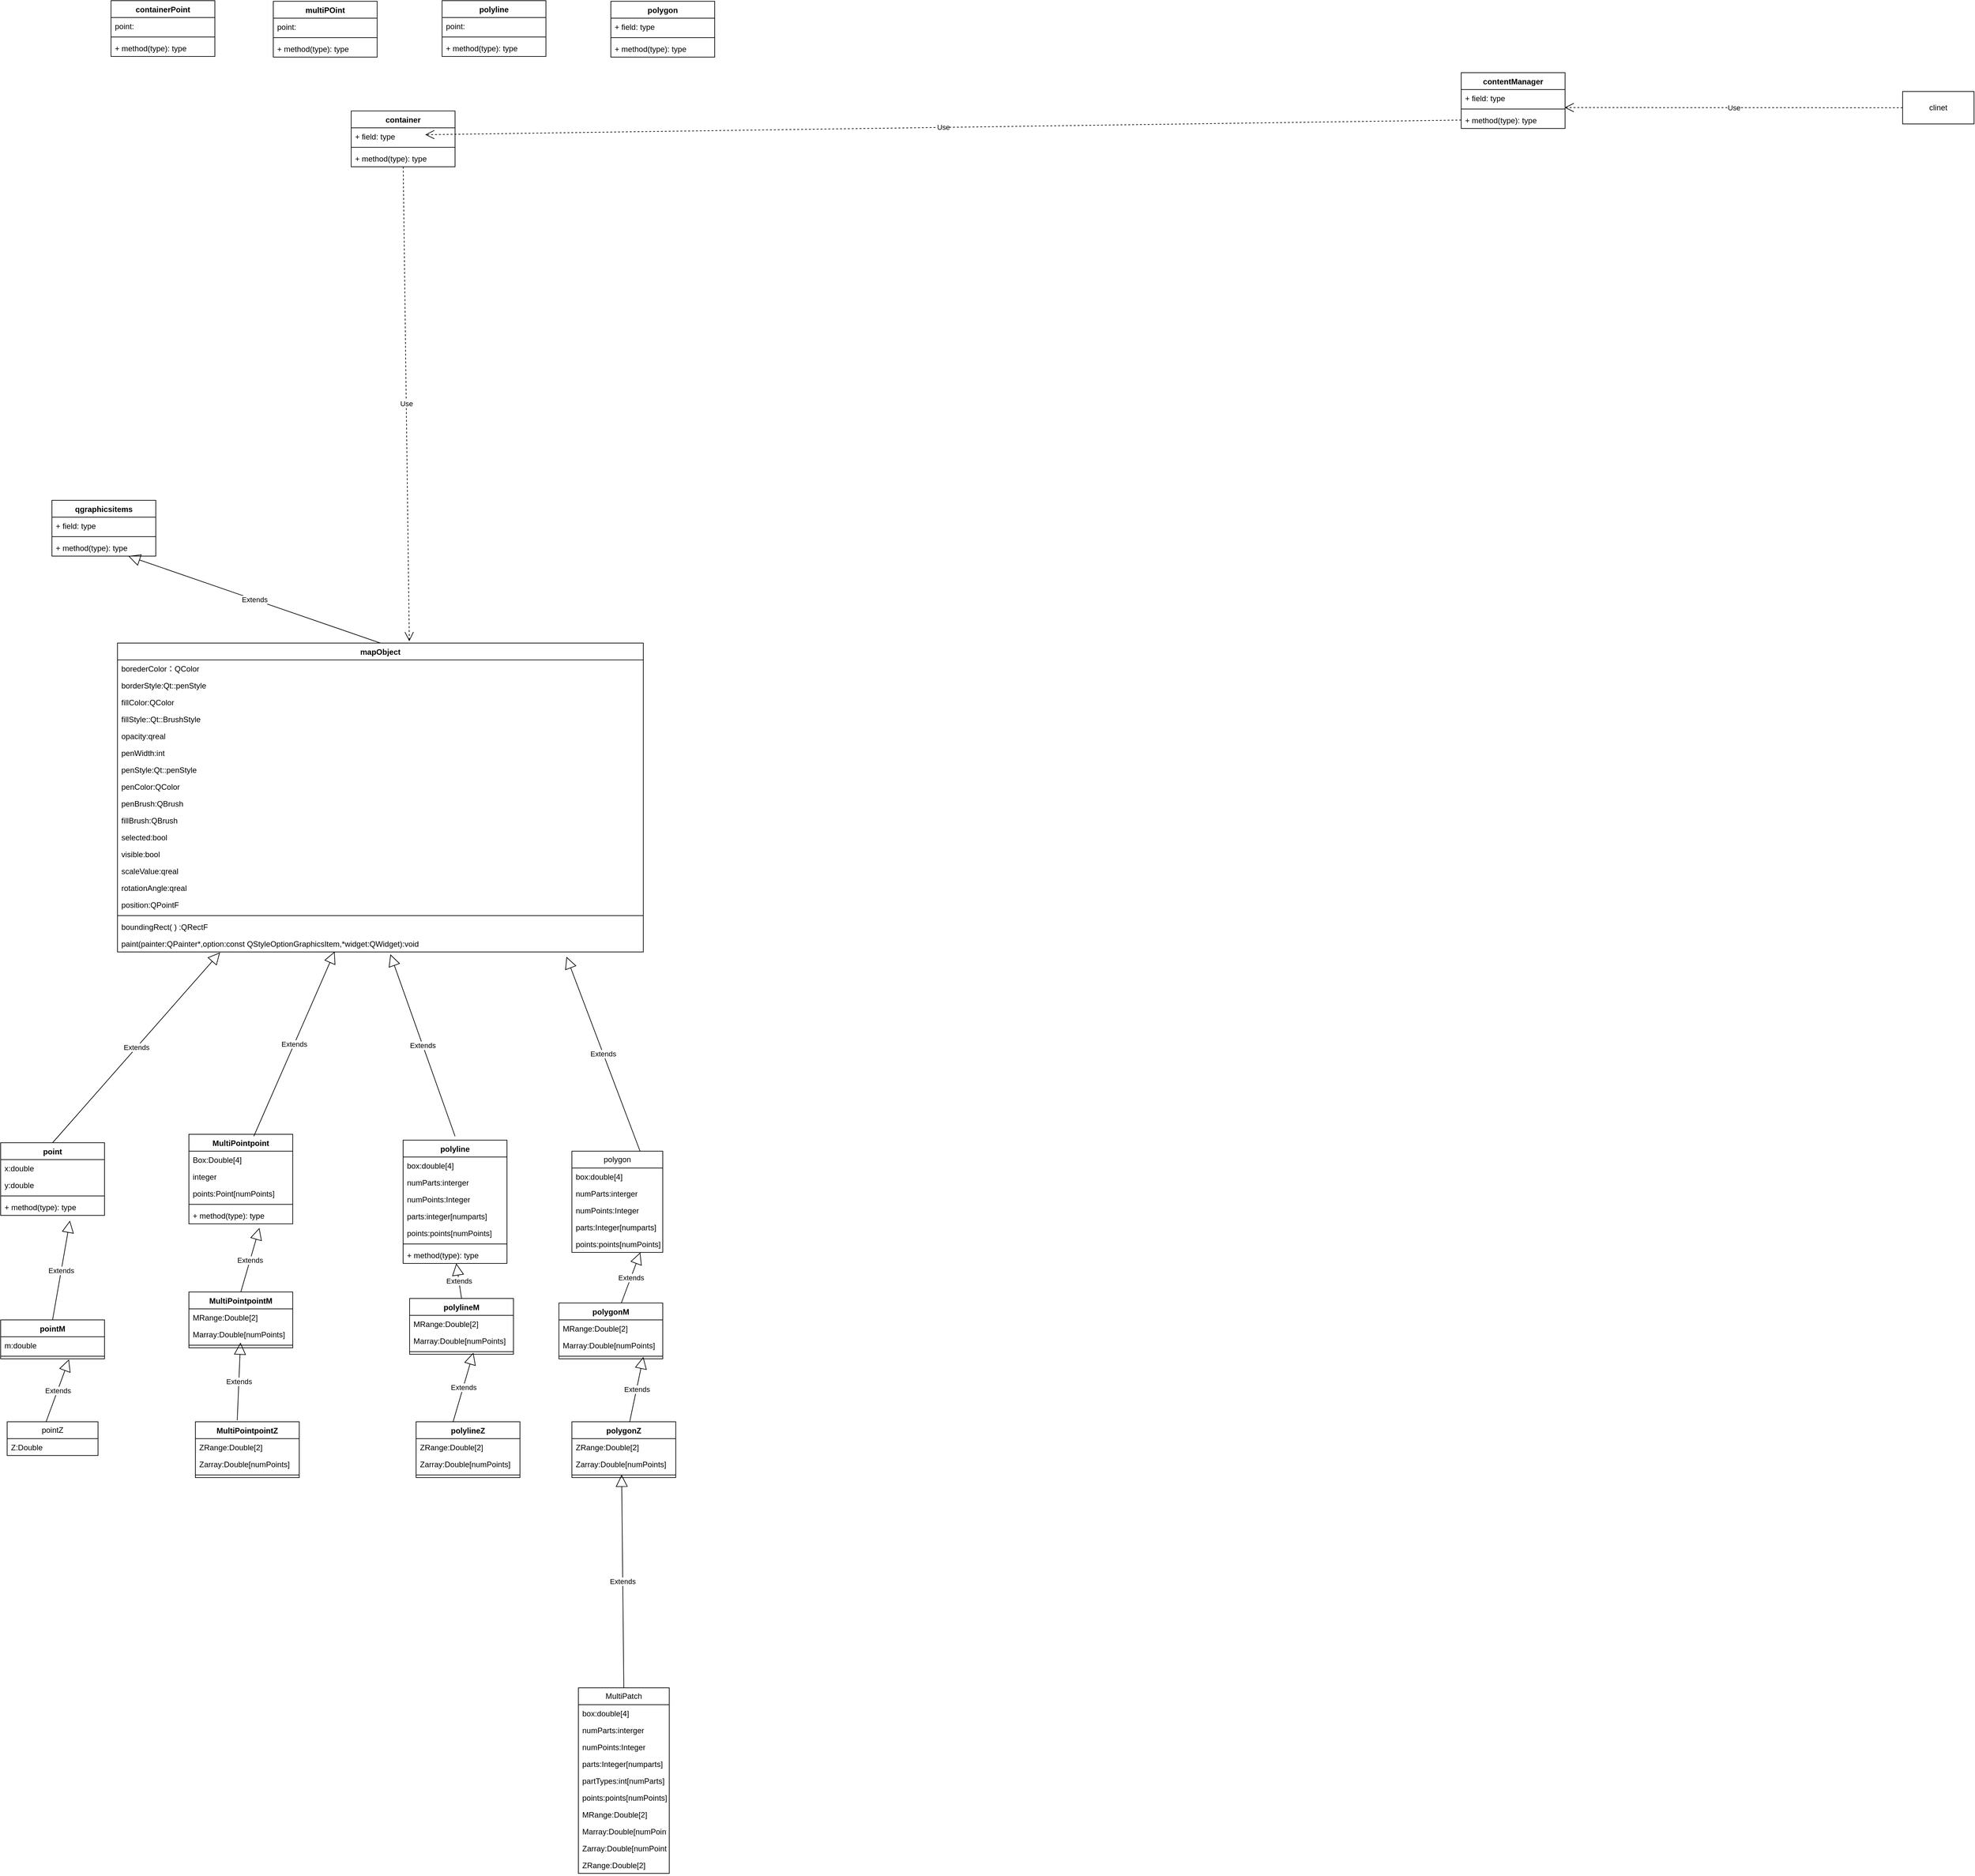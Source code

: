<mxfile version="21.3.5" type="device">
  <diagram id="Hxt_u1zZqAeK8iyTA4vx" name="第 1 页">
    <mxGraphModel dx="8708" dy="2960" grid="1" gridSize="10" guides="1" tooltips="1" connect="1" arrows="1" fold="1" page="1" pageScale="1" pageWidth="827" pageHeight="1169" math="0" shadow="0">
      <root>
        <mxCell id="0" />
        <mxCell id="1" parent="0" />
        <mxCell id="j0WsJom413XjwwCN1oAq-1" value="mapObject" style="swimlane;fontStyle=1;align=center;verticalAlign=top;childLayout=stackLayout;horizontal=1;startSize=26;horizontalStack=0;resizeParent=1;resizeParentMax=0;resizeLast=0;collapsible=1;marginBottom=0;whiteSpace=wrap;html=1;" parent="1" vertex="1">
          <mxGeometry x="-2380" y="1440" width="810" height="476" as="geometry" />
        </mxCell>
        <mxCell id="j0WsJom413XjwwCN1oAq-2" value="borederColor：QColor" style="text;strokeColor=none;fillColor=none;align=left;verticalAlign=top;spacingLeft=4;spacingRight=4;overflow=hidden;rotatable=0;points=[[0,0.5],[1,0.5]];portConstraint=eastwest;whiteSpace=wrap;html=1;" parent="j0WsJom413XjwwCN1oAq-1" vertex="1">
          <mxGeometry y="26" width="810" height="26" as="geometry" />
        </mxCell>
        <mxCell id="j0WsJom413XjwwCN1oAq-19" value="borderStyle:Qt::penStyle" style="text;strokeColor=none;fillColor=none;align=left;verticalAlign=top;spacingLeft=4;spacingRight=4;overflow=hidden;rotatable=0;points=[[0,0.5],[1,0.5]];portConstraint=eastwest;whiteSpace=wrap;html=1;" parent="j0WsJom413XjwwCN1oAq-1" vertex="1">
          <mxGeometry y="52" width="810" height="26" as="geometry" />
        </mxCell>
        <mxCell id="j0WsJom413XjwwCN1oAq-18" value="fillColor:QColor" style="text;strokeColor=none;fillColor=none;align=left;verticalAlign=top;spacingLeft=4;spacingRight=4;overflow=hidden;rotatable=0;points=[[0,0.5],[1,0.5]];portConstraint=eastwest;whiteSpace=wrap;html=1;" parent="j0WsJom413XjwwCN1oAq-1" vertex="1">
          <mxGeometry y="78" width="810" height="26" as="geometry" />
        </mxCell>
        <mxCell id="j0WsJom413XjwwCN1oAq-9" value="fillStyle::Qt::BrushStyle" style="text;strokeColor=none;fillColor=none;align=left;verticalAlign=top;spacingLeft=4;spacingRight=4;overflow=hidden;rotatable=0;points=[[0,0.5],[1,0.5]];portConstraint=eastwest;whiteSpace=wrap;html=1;" parent="j0WsJom413XjwwCN1oAq-1" vertex="1">
          <mxGeometry y="104" width="810" height="26" as="geometry" />
        </mxCell>
        <mxCell id="j0WsJom413XjwwCN1oAq-10" value="opacity:qreal" style="text;strokeColor=none;fillColor=none;align=left;verticalAlign=top;spacingLeft=4;spacingRight=4;overflow=hidden;rotatable=0;points=[[0,0.5],[1,0.5]];portConstraint=eastwest;whiteSpace=wrap;html=1;" parent="j0WsJom413XjwwCN1oAq-1" vertex="1">
          <mxGeometry y="130" width="810" height="26" as="geometry" />
        </mxCell>
        <mxCell id="j0WsJom413XjwwCN1oAq-11" value="penWidth:int" style="text;strokeColor=none;fillColor=none;align=left;verticalAlign=top;spacingLeft=4;spacingRight=4;overflow=hidden;rotatable=0;points=[[0,0.5],[1,0.5]];portConstraint=eastwest;whiteSpace=wrap;html=1;" parent="j0WsJom413XjwwCN1oAq-1" vertex="1">
          <mxGeometry y="156" width="810" height="26" as="geometry" />
        </mxCell>
        <mxCell id="j0WsJom413XjwwCN1oAq-20" value="penStyle:Qt::penStyle" style="text;strokeColor=none;fillColor=none;align=left;verticalAlign=top;spacingLeft=4;spacingRight=4;overflow=hidden;rotatable=0;points=[[0,0.5],[1,0.5]];portConstraint=eastwest;whiteSpace=wrap;html=1;" parent="j0WsJom413XjwwCN1oAq-1" vertex="1">
          <mxGeometry y="182" width="810" height="26" as="geometry" />
        </mxCell>
        <mxCell id="j0WsJom413XjwwCN1oAq-12" value="penColor:QColor" style="text;strokeColor=none;fillColor=none;align=left;verticalAlign=top;spacingLeft=4;spacingRight=4;overflow=hidden;rotatable=0;points=[[0,0.5],[1,0.5]];portConstraint=eastwest;whiteSpace=wrap;html=1;" parent="j0WsJom413XjwwCN1oAq-1" vertex="1">
          <mxGeometry y="208" width="810" height="26" as="geometry" />
        </mxCell>
        <mxCell id="j0WsJom413XjwwCN1oAq-17" value="penBrush:QBrush" style="text;strokeColor=none;fillColor=none;align=left;verticalAlign=top;spacingLeft=4;spacingRight=4;overflow=hidden;rotatable=0;points=[[0,0.5],[1,0.5]];portConstraint=eastwest;whiteSpace=wrap;html=1;" parent="j0WsJom413XjwwCN1oAq-1" vertex="1">
          <mxGeometry y="234" width="810" height="26" as="geometry" />
        </mxCell>
        <mxCell id="j0WsJom413XjwwCN1oAq-13" value="fillBrush:QBrush" style="text;strokeColor=none;fillColor=none;align=left;verticalAlign=top;spacingLeft=4;spacingRight=4;overflow=hidden;rotatable=0;points=[[0,0.5],[1,0.5]];portConstraint=eastwest;whiteSpace=wrap;html=1;" parent="j0WsJom413XjwwCN1oAq-1" vertex="1">
          <mxGeometry y="260" width="810" height="26" as="geometry" />
        </mxCell>
        <mxCell id="j0WsJom413XjwwCN1oAq-14" value="selected:bool" style="text;strokeColor=none;fillColor=none;align=left;verticalAlign=top;spacingLeft=4;spacingRight=4;overflow=hidden;rotatable=0;points=[[0,0.5],[1,0.5]];portConstraint=eastwest;whiteSpace=wrap;html=1;" parent="j0WsJom413XjwwCN1oAq-1" vertex="1">
          <mxGeometry y="286" width="810" height="26" as="geometry" />
        </mxCell>
        <mxCell id="j0WsJom413XjwwCN1oAq-15" value="visible:bool" style="text;strokeColor=none;fillColor=none;align=left;verticalAlign=top;spacingLeft=4;spacingRight=4;overflow=hidden;rotatable=0;points=[[0,0.5],[1,0.5]];portConstraint=eastwest;whiteSpace=wrap;html=1;" parent="j0WsJom413XjwwCN1oAq-1" vertex="1">
          <mxGeometry y="312" width="810" height="26" as="geometry" />
        </mxCell>
        <mxCell id="j0WsJom413XjwwCN1oAq-16" value="scaleValue:qreal" style="text;strokeColor=none;fillColor=none;align=left;verticalAlign=top;spacingLeft=4;spacingRight=4;overflow=hidden;rotatable=0;points=[[0,0.5],[1,0.5]];portConstraint=eastwest;whiteSpace=wrap;html=1;" parent="j0WsJom413XjwwCN1oAq-1" vertex="1">
          <mxGeometry y="338" width="810" height="26" as="geometry" />
        </mxCell>
        <mxCell id="j0WsJom413XjwwCN1oAq-21" value="rotationAngle:qreal" style="text;strokeColor=none;fillColor=none;align=left;verticalAlign=top;spacingLeft=4;spacingRight=4;overflow=hidden;rotatable=0;points=[[0,0.5],[1,0.5]];portConstraint=eastwest;whiteSpace=wrap;html=1;" parent="j0WsJom413XjwwCN1oAq-1" vertex="1">
          <mxGeometry y="364" width="810" height="26" as="geometry" />
        </mxCell>
        <mxCell id="j0WsJom413XjwwCN1oAq-5" value="position:QPointF" style="text;strokeColor=none;fillColor=none;align=left;verticalAlign=top;spacingLeft=4;spacingRight=4;overflow=hidden;rotatable=0;points=[[0,0.5],[1,0.5]];portConstraint=eastwest;whiteSpace=wrap;html=1;" parent="j0WsJom413XjwwCN1oAq-1" vertex="1">
          <mxGeometry y="390" width="810" height="26" as="geometry" />
        </mxCell>
        <mxCell id="j0WsJom413XjwwCN1oAq-3" value="" style="line;strokeWidth=1;fillColor=none;align=left;verticalAlign=middle;spacingTop=-1;spacingLeft=3;spacingRight=3;rotatable=0;labelPosition=right;points=[];portConstraint=eastwest;strokeColor=inherit;" parent="j0WsJom413XjwwCN1oAq-1" vertex="1">
          <mxGeometry y="416" width="810" height="8" as="geometry" />
        </mxCell>
        <mxCell id="t4lOq8rJx1jN4kYL4Z5w-2" value="boundingRect( ) :QRectF" style="text;strokeColor=none;fillColor=none;align=left;verticalAlign=top;spacingLeft=4;spacingRight=4;overflow=hidden;rotatable=0;points=[[0,0.5],[1,0.5]];portConstraint=eastwest;whiteSpace=wrap;html=1;" vertex="1" parent="j0WsJom413XjwwCN1oAq-1">
          <mxGeometry y="424" width="810" height="26" as="geometry" />
        </mxCell>
        <mxCell id="j0WsJom413XjwwCN1oAq-4" value="paint(painter:QPainter*,option:const QStyleOptionGraphicsItem,*widget:QWidget):void" style="text;strokeColor=none;fillColor=none;align=left;verticalAlign=top;spacingLeft=4;spacingRight=4;overflow=hidden;rotatable=0;points=[[0,0.5],[1,0.5]];portConstraint=eastwest;whiteSpace=wrap;html=1;" parent="j0WsJom413XjwwCN1oAq-1" vertex="1">
          <mxGeometry y="450" width="810" height="26" as="geometry" />
        </mxCell>
        <mxCell id="j0WsJom413XjwwCN1oAq-26" value="point" style="swimlane;fontStyle=1;align=center;verticalAlign=top;childLayout=stackLayout;horizontal=1;startSize=26;horizontalStack=0;resizeParent=1;resizeParentMax=0;resizeLast=0;collapsible=1;marginBottom=0;whiteSpace=wrap;html=1;" parent="1" vertex="1">
          <mxGeometry x="-2560" y="2210" width="160" height="112" as="geometry" />
        </mxCell>
        <mxCell id="j0WsJom413XjwwCN1oAq-27" value="x:double" style="text;strokeColor=none;fillColor=none;align=left;verticalAlign=top;spacingLeft=4;spacingRight=4;overflow=hidden;rotatable=0;points=[[0,0.5],[1,0.5]];portConstraint=eastwest;whiteSpace=wrap;html=1;" parent="j0WsJom413XjwwCN1oAq-26" vertex="1">
          <mxGeometry y="26" width="160" height="26" as="geometry" />
        </mxCell>
        <mxCell id="t4lOq8rJx1jN4kYL4Z5w-5" value="y:double" style="text;strokeColor=none;fillColor=none;align=left;verticalAlign=top;spacingLeft=4;spacingRight=4;overflow=hidden;rotatable=0;points=[[0,0.5],[1,0.5]];portConstraint=eastwest;whiteSpace=wrap;html=1;" vertex="1" parent="j0WsJom413XjwwCN1oAq-26">
          <mxGeometry y="52" width="160" height="26" as="geometry" />
        </mxCell>
        <mxCell id="j0WsJom413XjwwCN1oAq-28" value="" style="line;strokeWidth=1;fillColor=none;align=left;verticalAlign=middle;spacingTop=-1;spacingLeft=3;spacingRight=3;rotatable=0;labelPosition=right;points=[];portConstraint=eastwest;strokeColor=inherit;" parent="j0WsJom413XjwwCN1oAq-26" vertex="1">
          <mxGeometry y="78" width="160" height="8" as="geometry" />
        </mxCell>
        <mxCell id="j0WsJom413XjwwCN1oAq-29" value="+ method(type): type" style="text;strokeColor=none;fillColor=none;align=left;verticalAlign=top;spacingLeft=4;spacingRight=4;overflow=hidden;rotatable=0;points=[[0,0.5],[1,0.5]];portConstraint=eastwest;whiteSpace=wrap;html=1;" parent="j0WsJom413XjwwCN1oAq-26" vertex="1">
          <mxGeometry y="86" width="160" height="26" as="geometry" />
        </mxCell>
        <mxCell id="t4lOq8rJx1jN4kYL4Z5w-4" value="Extends" style="endArrow=block;endSize=16;endFill=0;html=1;rounded=0;exitX=0.5;exitY=0;exitDx=0;exitDy=0;entryX=0.195;entryY=1.031;entryDx=0;entryDy=0;entryPerimeter=0;" edge="1" parent="1" source="j0WsJom413XjwwCN1oAq-26" target="j0WsJom413XjwwCN1oAq-4">
          <mxGeometry width="160" relative="1" as="geometry">
            <mxPoint x="-2360" y="2180" as="sourcePoint" />
            <mxPoint x="-2200" y="2180" as="targetPoint" />
          </mxGeometry>
        </mxCell>
        <mxCell id="t4lOq8rJx1jN4kYL4Z5w-6" value="MultiPointpoint" style="swimlane;fontStyle=1;align=center;verticalAlign=top;childLayout=stackLayout;horizontal=1;startSize=26;horizontalStack=0;resizeParent=1;resizeParentMax=0;resizeLast=0;collapsible=1;marginBottom=0;whiteSpace=wrap;html=1;" vertex="1" parent="1">
          <mxGeometry x="-2270" y="2197" width="160" height="138" as="geometry" />
        </mxCell>
        <mxCell id="t4lOq8rJx1jN4kYL4Z5w-110" value="Extends" style="endArrow=block;endSize=16;endFill=0;html=1;rounded=0;entryX=0.413;entryY=0.98;entryDx=0;entryDy=0;entryPerimeter=0;" edge="1" parent="t4lOq8rJx1jN4kYL4Z5w-6" target="j0WsJom413XjwwCN1oAq-4">
          <mxGeometry width="160" relative="1" as="geometry">
            <mxPoint x="100" y="3" as="sourcePoint" />
            <mxPoint x="260" y="3" as="targetPoint" />
          </mxGeometry>
        </mxCell>
        <mxCell id="t4lOq8rJx1jN4kYL4Z5w-7" value="Box:Double[4]" style="text;strokeColor=none;fillColor=none;align=left;verticalAlign=top;spacingLeft=4;spacingRight=4;overflow=hidden;rotatable=0;points=[[0,0.5],[1,0.5]];portConstraint=eastwest;whiteSpace=wrap;html=1;" vertex="1" parent="t4lOq8rJx1jN4kYL4Z5w-6">
          <mxGeometry y="26" width="160" height="26" as="geometry" />
        </mxCell>
        <mxCell id="t4lOq8rJx1jN4kYL4Z5w-16" value="integer" style="text;strokeColor=none;fillColor=none;align=left;verticalAlign=top;spacingLeft=4;spacingRight=4;overflow=hidden;rotatable=0;points=[[0,0.5],[1,0.5]];portConstraint=eastwest;whiteSpace=wrap;html=1;" vertex="1" parent="t4lOq8rJx1jN4kYL4Z5w-6">
          <mxGeometry y="52" width="160" height="26" as="geometry" />
        </mxCell>
        <mxCell id="t4lOq8rJx1jN4kYL4Z5w-8" value="points:Point[numPoints]" style="text;strokeColor=none;fillColor=none;align=left;verticalAlign=top;spacingLeft=4;spacingRight=4;overflow=hidden;rotatable=0;points=[[0,0.5],[1,0.5]];portConstraint=eastwest;whiteSpace=wrap;html=1;" vertex="1" parent="t4lOq8rJx1jN4kYL4Z5w-6">
          <mxGeometry y="78" width="160" height="26" as="geometry" />
        </mxCell>
        <mxCell id="t4lOq8rJx1jN4kYL4Z5w-9" value="" style="line;strokeWidth=1;fillColor=none;align=left;verticalAlign=middle;spacingTop=-1;spacingLeft=3;spacingRight=3;rotatable=0;labelPosition=right;points=[];portConstraint=eastwest;strokeColor=inherit;" vertex="1" parent="t4lOq8rJx1jN4kYL4Z5w-6">
          <mxGeometry y="104" width="160" height="8" as="geometry" />
        </mxCell>
        <mxCell id="t4lOq8rJx1jN4kYL4Z5w-10" value="+ method(type): type" style="text;strokeColor=none;fillColor=none;align=left;verticalAlign=top;spacingLeft=4;spacingRight=4;overflow=hidden;rotatable=0;points=[[0,0.5],[1,0.5]];portConstraint=eastwest;whiteSpace=wrap;html=1;" vertex="1" parent="t4lOq8rJx1jN4kYL4Z5w-6">
          <mxGeometry y="112" width="160" height="26" as="geometry" />
        </mxCell>
        <mxCell id="t4lOq8rJx1jN4kYL4Z5w-17" value="polyline" style="swimlane;fontStyle=1;align=center;verticalAlign=top;childLayout=stackLayout;horizontal=1;startSize=26;horizontalStack=0;resizeParent=1;resizeParentMax=0;resizeLast=0;collapsible=1;marginBottom=0;whiteSpace=wrap;html=1;" vertex="1" parent="1">
          <mxGeometry x="-1940" y="2206" width="160" height="190" as="geometry" />
        </mxCell>
        <mxCell id="t4lOq8rJx1jN4kYL4Z5w-18" value="box:double[4]" style="text;strokeColor=none;fillColor=none;align=left;verticalAlign=top;spacingLeft=4;spacingRight=4;overflow=hidden;rotatable=0;points=[[0,0.5],[1,0.5]];portConstraint=eastwest;whiteSpace=wrap;html=1;" vertex="1" parent="t4lOq8rJx1jN4kYL4Z5w-17">
          <mxGeometry y="26" width="160" height="26" as="geometry" />
        </mxCell>
        <mxCell id="t4lOq8rJx1jN4kYL4Z5w-23" value="numParts:interger" style="text;strokeColor=none;fillColor=none;align=left;verticalAlign=top;spacingLeft=4;spacingRight=4;overflow=hidden;rotatable=0;points=[[0,0.5],[1,0.5]];portConstraint=eastwest;whiteSpace=wrap;html=1;" vertex="1" parent="t4lOq8rJx1jN4kYL4Z5w-17">
          <mxGeometry y="52" width="160" height="26" as="geometry" />
        </mxCell>
        <mxCell id="t4lOq8rJx1jN4kYL4Z5w-24" value="numPoints:Integer" style="text;strokeColor=none;fillColor=none;align=left;verticalAlign=top;spacingLeft=4;spacingRight=4;overflow=hidden;rotatable=0;points=[[0,0.5],[1,0.5]];portConstraint=eastwest;whiteSpace=wrap;html=1;" vertex="1" parent="t4lOq8rJx1jN4kYL4Z5w-17">
          <mxGeometry y="78" width="160" height="26" as="geometry" />
        </mxCell>
        <mxCell id="t4lOq8rJx1jN4kYL4Z5w-25" value="parts:integer[numparts]" style="text;strokeColor=none;fillColor=none;align=left;verticalAlign=top;spacingLeft=4;spacingRight=4;overflow=hidden;rotatable=0;points=[[0,0.5],[1,0.5]];portConstraint=eastwest;whiteSpace=wrap;html=1;" vertex="1" parent="t4lOq8rJx1jN4kYL4Z5w-17">
          <mxGeometry y="104" width="160" height="26" as="geometry" />
        </mxCell>
        <mxCell id="t4lOq8rJx1jN4kYL4Z5w-21" value="points:points[numPoints]" style="text;strokeColor=none;fillColor=none;align=left;verticalAlign=top;spacingLeft=4;spacingRight=4;overflow=hidden;rotatable=0;points=[[0,0.5],[1,0.5]];portConstraint=eastwest;whiteSpace=wrap;html=1;" vertex="1" parent="t4lOq8rJx1jN4kYL4Z5w-17">
          <mxGeometry y="130" width="160" height="26" as="geometry" />
        </mxCell>
        <mxCell id="t4lOq8rJx1jN4kYL4Z5w-19" value="" style="line;strokeWidth=1;fillColor=none;align=left;verticalAlign=middle;spacingTop=-1;spacingLeft=3;spacingRight=3;rotatable=0;labelPosition=right;points=[];portConstraint=eastwest;strokeColor=inherit;" vertex="1" parent="t4lOq8rJx1jN4kYL4Z5w-17">
          <mxGeometry y="156" width="160" height="8" as="geometry" />
        </mxCell>
        <mxCell id="t4lOq8rJx1jN4kYL4Z5w-20" value="+ method(type): type" style="text;strokeColor=none;fillColor=none;align=left;verticalAlign=top;spacingLeft=4;spacingRight=4;overflow=hidden;rotatable=0;points=[[0,0.5],[1,0.5]];portConstraint=eastwest;whiteSpace=wrap;html=1;" vertex="1" parent="t4lOq8rJx1jN4kYL4Z5w-17">
          <mxGeometry y="164" width="160" height="26" as="geometry" />
        </mxCell>
        <mxCell id="t4lOq8rJx1jN4kYL4Z5w-26" value="polygon" style="swimlane;fontStyle=0;childLayout=stackLayout;horizontal=1;startSize=26;fillColor=none;horizontalStack=0;resizeParent=1;resizeParentMax=0;resizeLast=0;collapsible=1;marginBottom=0;whiteSpace=wrap;html=1;" vertex="1" parent="1">
          <mxGeometry x="-1680" y="2223" width="140" height="156" as="geometry" />
        </mxCell>
        <mxCell id="t4lOq8rJx1jN4kYL4Z5w-30" value="box:double[4]" style="text;strokeColor=none;fillColor=none;align=left;verticalAlign=top;spacingLeft=4;spacingRight=4;overflow=hidden;rotatable=0;points=[[0,0.5],[1,0.5]];portConstraint=eastwest;whiteSpace=wrap;html=1;" vertex="1" parent="t4lOq8rJx1jN4kYL4Z5w-26">
          <mxGeometry y="26" width="140" height="26" as="geometry" />
        </mxCell>
        <mxCell id="t4lOq8rJx1jN4kYL4Z5w-31" value="numParts:interger" style="text;strokeColor=none;fillColor=none;align=left;verticalAlign=top;spacingLeft=4;spacingRight=4;overflow=hidden;rotatable=0;points=[[0,0.5],[1,0.5]];portConstraint=eastwest;whiteSpace=wrap;html=1;" vertex="1" parent="t4lOq8rJx1jN4kYL4Z5w-26">
          <mxGeometry y="52" width="140" height="26" as="geometry" />
        </mxCell>
        <mxCell id="t4lOq8rJx1jN4kYL4Z5w-32" value="numPoints:Integer" style="text;strokeColor=none;fillColor=none;align=left;verticalAlign=top;spacingLeft=4;spacingRight=4;overflow=hidden;rotatable=0;points=[[0,0.5],[1,0.5]];portConstraint=eastwest;whiteSpace=wrap;html=1;" vertex="1" parent="t4lOq8rJx1jN4kYL4Z5w-26">
          <mxGeometry y="78" width="140" height="26" as="geometry" />
        </mxCell>
        <mxCell id="t4lOq8rJx1jN4kYL4Z5w-27" value="parts:Integer[numparts]" style="text;strokeColor=none;fillColor=none;align=left;verticalAlign=top;spacingLeft=4;spacingRight=4;overflow=hidden;rotatable=0;points=[[0,0.5],[1,0.5]];portConstraint=eastwest;whiteSpace=wrap;html=1;" vertex="1" parent="t4lOq8rJx1jN4kYL4Z5w-26">
          <mxGeometry y="104" width="140" height="26" as="geometry" />
        </mxCell>
        <mxCell id="t4lOq8rJx1jN4kYL4Z5w-33" value="points:points[numPoints]" style="text;strokeColor=none;fillColor=none;align=left;verticalAlign=top;spacingLeft=4;spacingRight=4;overflow=hidden;rotatable=0;points=[[0,0.5],[1,0.5]];portConstraint=eastwest;whiteSpace=wrap;html=1;" vertex="1" parent="t4lOq8rJx1jN4kYL4Z5w-26">
          <mxGeometry y="130" width="140" height="26" as="geometry" />
        </mxCell>
        <mxCell id="t4lOq8rJx1jN4kYL4Z5w-34" value="pointM" style="swimlane;fontStyle=1;align=center;verticalAlign=top;childLayout=stackLayout;horizontal=1;startSize=26;horizontalStack=0;resizeParent=1;resizeParentMax=0;resizeLast=0;collapsible=1;marginBottom=0;whiteSpace=wrap;html=1;" vertex="1" parent="1">
          <mxGeometry x="-2560" y="2483" width="160" height="60" as="geometry" />
        </mxCell>
        <mxCell id="t4lOq8rJx1jN4kYL4Z5w-39" value="m:double" style="text;strokeColor=none;fillColor=none;align=left;verticalAlign=top;spacingLeft=4;spacingRight=4;overflow=hidden;rotatable=0;points=[[0,0.5],[1,0.5]];portConstraint=eastwest;whiteSpace=wrap;html=1;" vertex="1" parent="t4lOq8rJx1jN4kYL4Z5w-34">
          <mxGeometry y="26" width="160" height="26" as="geometry" />
        </mxCell>
        <mxCell id="t4lOq8rJx1jN4kYL4Z5w-37" value="" style="line;strokeWidth=1;fillColor=none;align=left;verticalAlign=middle;spacingTop=-1;spacingLeft=3;spacingRight=3;rotatable=0;labelPosition=right;points=[];portConstraint=eastwest;strokeColor=inherit;" vertex="1" parent="t4lOq8rJx1jN4kYL4Z5w-34">
          <mxGeometry y="52" width="160" height="8" as="geometry" />
        </mxCell>
        <mxCell id="t4lOq8rJx1jN4kYL4Z5w-40" value="MultiPointpointM" style="swimlane;fontStyle=1;align=center;verticalAlign=top;childLayout=stackLayout;horizontal=1;startSize=26;horizontalStack=0;resizeParent=1;resizeParentMax=0;resizeLast=0;collapsible=1;marginBottom=0;whiteSpace=wrap;html=1;" vertex="1" parent="1">
          <mxGeometry x="-2270" y="2440" width="160" height="86" as="geometry" />
        </mxCell>
        <mxCell id="t4lOq8rJx1jN4kYL4Z5w-43" value="MRange:Double[2]" style="text;strokeColor=none;fillColor=none;align=left;verticalAlign=top;spacingLeft=4;spacingRight=4;overflow=hidden;rotatable=0;points=[[0,0.5],[1,0.5]];portConstraint=eastwest;whiteSpace=wrap;html=1;" vertex="1" parent="t4lOq8rJx1jN4kYL4Z5w-40">
          <mxGeometry y="26" width="160" height="26" as="geometry" />
        </mxCell>
        <mxCell id="t4lOq8rJx1jN4kYL4Z5w-47" value="Marray:Double[numPoints]" style="text;strokeColor=none;fillColor=none;align=left;verticalAlign=top;spacingLeft=4;spacingRight=4;overflow=hidden;rotatable=0;points=[[0,0.5],[1,0.5]];portConstraint=eastwest;whiteSpace=wrap;html=1;" vertex="1" parent="t4lOq8rJx1jN4kYL4Z5w-40">
          <mxGeometry y="52" width="160" height="26" as="geometry" />
        </mxCell>
        <mxCell id="t4lOq8rJx1jN4kYL4Z5w-44" value="" style="line;strokeWidth=1;fillColor=none;align=left;verticalAlign=middle;spacingTop=-1;spacingLeft=3;spacingRight=3;rotatable=0;labelPosition=right;points=[];portConstraint=eastwest;strokeColor=inherit;" vertex="1" parent="t4lOq8rJx1jN4kYL4Z5w-40">
          <mxGeometry y="78" width="160" height="8" as="geometry" />
        </mxCell>
        <mxCell id="t4lOq8rJx1jN4kYL4Z5w-61" value="polylineM" style="swimlane;fontStyle=1;align=center;verticalAlign=top;childLayout=stackLayout;horizontal=1;startSize=26;horizontalStack=0;resizeParent=1;resizeParentMax=0;resizeLast=0;collapsible=1;marginBottom=0;whiteSpace=wrap;html=1;" vertex="1" parent="1">
          <mxGeometry x="-1930" y="2450" width="160" height="86" as="geometry" />
        </mxCell>
        <mxCell id="t4lOq8rJx1jN4kYL4Z5w-62" value="MRange:Double[2]" style="text;strokeColor=none;fillColor=none;align=left;verticalAlign=top;spacingLeft=4;spacingRight=4;overflow=hidden;rotatable=0;points=[[0,0.5],[1,0.5]];portConstraint=eastwest;whiteSpace=wrap;html=1;" vertex="1" parent="t4lOq8rJx1jN4kYL4Z5w-61">
          <mxGeometry y="26" width="160" height="26" as="geometry" />
        </mxCell>
        <mxCell id="t4lOq8rJx1jN4kYL4Z5w-63" value="Marray:Double[numPoints]" style="text;strokeColor=none;fillColor=none;align=left;verticalAlign=top;spacingLeft=4;spacingRight=4;overflow=hidden;rotatable=0;points=[[0,0.5],[1,0.5]];portConstraint=eastwest;whiteSpace=wrap;html=1;" vertex="1" parent="t4lOq8rJx1jN4kYL4Z5w-61">
          <mxGeometry y="52" width="160" height="26" as="geometry" />
        </mxCell>
        <mxCell id="t4lOq8rJx1jN4kYL4Z5w-64" value="" style="line;strokeWidth=1;fillColor=none;align=left;verticalAlign=middle;spacingTop=-1;spacingLeft=3;spacingRight=3;rotatable=0;labelPosition=right;points=[];portConstraint=eastwest;strokeColor=inherit;" vertex="1" parent="t4lOq8rJx1jN4kYL4Z5w-61">
          <mxGeometry y="78" width="160" height="8" as="geometry" />
        </mxCell>
        <mxCell id="t4lOq8rJx1jN4kYL4Z5w-72" value="polygonM" style="swimlane;fontStyle=1;align=center;verticalAlign=top;childLayout=stackLayout;horizontal=1;startSize=26;horizontalStack=0;resizeParent=1;resizeParentMax=0;resizeLast=0;collapsible=1;marginBottom=0;whiteSpace=wrap;html=1;" vertex="1" parent="1">
          <mxGeometry x="-1700" y="2457" width="160" height="86" as="geometry" />
        </mxCell>
        <mxCell id="t4lOq8rJx1jN4kYL4Z5w-73" value="MRange:Double[2]" style="text;strokeColor=none;fillColor=none;align=left;verticalAlign=top;spacingLeft=4;spacingRight=4;overflow=hidden;rotatable=0;points=[[0,0.5],[1,0.5]];portConstraint=eastwest;whiteSpace=wrap;html=1;" vertex="1" parent="t4lOq8rJx1jN4kYL4Z5w-72">
          <mxGeometry y="26" width="160" height="26" as="geometry" />
        </mxCell>
        <mxCell id="t4lOq8rJx1jN4kYL4Z5w-74" value="Marray:Double[numPoints]" style="text;strokeColor=none;fillColor=none;align=left;verticalAlign=top;spacingLeft=4;spacingRight=4;overflow=hidden;rotatable=0;points=[[0,0.5],[1,0.5]];portConstraint=eastwest;whiteSpace=wrap;html=1;" vertex="1" parent="t4lOq8rJx1jN4kYL4Z5w-72">
          <mxGeometry y="52" width="160" height="26" as="geometry" />
        </mxCell>
        <mxCell id="t4lOq8rJx1jN4kYL4Z5w-75" value="" style="line;strokeWidth=1;fillColor=none;align=left;verticalAlign=middle;spacingTop=-1;spacingLeft=3;spacingRight=3;rotatable=0;labelPosition=right;points=[];portConstraint=eastwest;strokeColor=inherit;" vertex="1" parent="t4lOq8rJx1jN4kYL4Z5w-72">
          <mxGeometry y="78" width="160" height="8" as="geometry" />
        </mxCell>
        <mxCell id="t4lOq8rJx1jN4kYL4Z5w-77" value="pointZ" style="swimlane;fontStyle=0;childLayout=stackLayout;horizontal=1;startSize=26;fillColor=none;horizontalStack=0;resizeParent=1;resizeParentMax=0;resizeLast=0;collapsible=1;marginBottom=0;whiteSpace=wrap;html=1;" vertex="1" parent="1">
          <mxGeometry x="-2550" y="2640" width="140" height="52" as="geometry" />
        </mxCell>
        <mxCell id="t4lOq8rJx1jN4kYL4Z5w-115" value="Extends" style="endArrow=block;endSize=16;endFill=0;html=1;rounded=0;entryX=0.658;entryY=1.111;entryDx=0;entryDy=0;entryPerimeter=0;" edge="1" parent="t4lOq8rJx1jN4kYL4Z5w-77" target="t4lOq8rJx1jN4kYL4Z5w-37">
          <mxGeometry width="160" relative="1" as="geometry">
            <mxPoint x="60" as="sourcePoint" />
            <mxPoint x="220" as="targetPoint" />
          </mxGeometry>
        </mxCell>
        <mxCell id="t4lOq8rJx1jN4kYL4Z5w-78" value="Z:Double" style="text;strokeColor=none;fillColor=none;align=left;verticalAlign=top;spacingLeft=4;spacingRight=4;overflow=hidden;rotatable=0;points=[[0,0.5],[1,0.5]];portConstraint=eastwest;whiteSpace=wrap;html=1;" vertex="1" parent="t4lOq8rJx1jN4kYL4Z5w-77">
          <mxGeometry y="26" width="140" height="26" as="geometry" />
        </mxCell>
        <mxCell id="t4lOq8rJx1jN4kYL4Z5w-81" value="MultiPointpointZ" style="swimlane;fontStyle=1;align=center;verticalAlign=top;childLayout=stackLayout;horizontal=1;startSize=26;horizontalStack=0;resizeParent=1;resizeParentMax=0;resizeLast=0;collapsible=1;marginBottom=0;whiteSpace=wrap;html=1;" vertex="1" parent="1">
          <mxGeometry x="-2260" y="2640" width="160" height="86" as="geometry" />
        </mxCell>
        <mxCell id="t4lOq8rJx1jN4kYL4Z5w-82" value="ZRange:Double[2]" style="text;strokeColor=none;fillColor=none;align=left;verticalAlign=top;spacingLeft=4;spacingRight=4;overflow=hidden;rotatable=0;points=[[0,0.5],[1,0.5]];portConstraint=eastwest;whiteSpace=wrap;html=1;" vertex="1" parent="t4lOq8rJx1jN4kYL4Z5w-81">
          <mxGeometry y="26" width="160" height="26" as="geometry" />
        </mxCell>
        <mxCell id="t4lOq8rJx1jN4kYL4Z5w-83" value="Zarray:Double[numPoints]" style="text;strokeColor=none;fillColor=none;align=left;verticalAlign=top;spacingLeft=4;spacingRight=4;overflow=hidden;rotatable=0;points=[[0,0.5],[1,0.5]];portConstraint=eastwest;whiteSpace=wrap;html=1;" vertex="1" parent="t4lOq8rJx1jN4kYL4Z5w-81">
          <mxGeometry y="52" width="160" height="26" as="geometry" />
        </mxCell>
        <mxCell id="t4lOq8rJx1jN4kYL4Z5w-84" value="" style="line;strokeWidth=1;fillColor=none;align=left;verticalAlign=middle;spacingTop=-1;spacingLeft=3;spacingRight=3;rotatable=0;labelPosition=right;points=[];portConstraint=eastwest;strokeColor=inherit;" vertex="1" parent="t4lOq8rJx1jN4kYL4Z5w-81">
          <mxGeometry y="78" width="160" height="8" as="geometry" />
        </mxCell>
        <mxCell id="t4lOq8rJx1jN4kYL4Z5w-85" value="polylineZ" style="swimlane;fontStyle=1;align=center;verticalAlign=top;childLayout=stackLayout;horizontal=1;startSize=26;horizontalStack=0;resizeParent=1;resizeParentMax=0;resizeLast=0;collapsible=1;marginBottom=0;whiteSpace=wrap;html=1;" vertex="1" parent="1">
          <mxGeometry x="-1920" y="2640" width="160" height="86" as="geometry" />
        </mxCell>
        <mxCell id="t4lOq8rJx1jN4kYL4Z5w-86" value="ZRange:Double[2]" style="text;strokeColor=none;fillColor=none;align=left;verticalAlign=top;spacingLeft=4;spacingRight=4;overflow=hidden;rotatable=0;points=[[0,0.5],[1,0.5]];portConstraint=eastwest;whiteSpace=wrap;html=1;" vertex="1" parent="t4lOq8rJx1jN4kYL4Z5w-85">
          <mxGeometry y="26" width="160" height="26" as="geometry" />
        </mxCell>
        <mxCell id="t4lOq8rJx1jN4kYL4Z5w-87" value="Zarray:Double[numPoints]" style="text;strokeColor=none;fillColor=none;align=left;verticalAlign=top;spacingLeft=4;spacingRight=4;overflow=hidden;rotatable=0;points=[[0,0.5],[1,0.5]];portConstraint=eastwest;whiteSpace=wrap;html=1;" vertex="1" parent="t4lOq8rJx1jN4kYL4Z5w-85">
          <mxGeometry y="52" width="160" height="26" as="geometry" />
        </mxCell>
        <mxCell id="t4lOq8rJx1jN4kYL4Z5w-88" value="" style="line;strokeWidth=1;fillColor=none;align=left;verticalAlign=middle;spacingTop=-1;spacingLeft=3;spacingRight=3;rotatable=0;labelPosition=right;points=[];portConstraint=eastwest;strokeColor=inherit;" vertex="1" parent="t4lOq8rJx1jN4kYL4Z5w-85">
          <mxGeometry y="78" width="160" height="8" as="geometry" />
        </mxCell>
        <mxCell id="t4lOq8rJx1jN4kYL4Z5w-93" value="polygonZ" style="swimlane;fontStyle=1;align=center;verticalAlign=top;childLayout=stackLayout;horizontal=1;startSize=26;horizontalStack=0;resizeParent=1;resizeParentMax=0;resizeLast=0;collapsible=1;marginBottom=0;whiteSpace=wrap;html=1;" vertex="1" parent="1">
          <mxGeometry x="-1680" y="2640" width="160" height="86" as="geometry" />
        </mxCell>
        <mxCell id="t4lOq8rJx1jN4kYL4Z5w-94" value="ZRange:Double[2]" style="text;strokeColor=none;fillColor=none;align=left;verticalAlign=top;spacingLeft=4;spacingRight=4;overflow=hidden;rotatable=0;points=[[0,0.5],[1,0.5]];portConstraint=eastwest;whiteSpace=wrap;html=1;" vertex="1" parent="t4lOq8rJx1jN4kYL4Z5w-93">
          <mxGeometry y="26" width="160" height="26" as="geometry" />
        </mxCell>
        <mxCell id="t4lOq8rJx1jN4kYL4Z5w-95" value="Zarray:Double[numPoints]" style="text;strokeColor=none;fillColor=none;align=left;verticalAlign=top;spacingLeft=4;spacingRight=4;overflow=hidden;rotatable=0;points=[[0,0.5],[1,0.5]];portConstraint=eastwest;whiteSpace=wrap;html=1;" vertex="1" parent="t4lOq8rJx1jN4kYL4Z5w-93">
          <mxGeometry y="52" width="160" height="26" as="geometry" />
        </mxCell>
        <mxCell id="t4lOq8rJx1jN4kYL4Z5w-96" value="" style="line;strokeWidth=1;fillColor=none;align=left;verticalAlign=middle;spacingTop=-1;spacingLeft=3;spacingRight=3;rotatable=0;labelPosition=right;points=[];portConstraint=eastwest;strokeColor=inherit;" vertex="1" parent="t4lOq8rJx1jN4kYL4Z5w-93">
          <mxGeometry y="78" width="160" height="8" as="geometry" />
        </mxCell>
        <mxCell id="t4lOq8rJx1jN4kYL4Z5w-98" value="MultiPatch" style="swimlane;fontStyle=0;childLayout=stackLayout;horizontal=1;startSize=26;fillColor=none;horizontalStack=0;resizeParent=1;resizeParentMax=0;resizeLast=0;collapsible=1;marginBottom=0;whiteSpace=wrap;html=1;" vertex="1" parent="1">
          <mxGeometry x="-1670" y="3050" width="140" height="286" as="geometry" />
        </mxCell>
        <mxCell id="t4lOq8rJx1jN4kYL4Z5w-99" value="box:double[4]" style="text;strokeColor=none;fillColor=none;align=left;verticalAlign=top;spacingLeft=4;spacingRight=4;overflow=hidden;rotatable=0;points=[[0,0.5],[1,0.5]];portConstraint=eastwest;whiteSpace=wrap;html=1;" vertex="1" parent="t4lOq8rJx1jN4kYL4Z5w-98">
          <mxGeometry y="26" width="140" height="26" as="geometry" />
        </mxCell>
        <mxCell id="t4lOq8rJx1jN4kYL4Z5w-100" value="numParts:interger" style="text;strokeColor=none;fillColor=none;align=left;verticalAlign=top;spacingLeft=4;spacingRight=4;overflow=hidden;rotatable=0;points=[[0,0.5],[1,0.5]];portConstraint=eastwest;whiteSpace=wrap;html=1;" vertex="1" parent="t4lOq8rJx1jN4kYL4Z5w-98">
          <mxGeometry y="52" width="140" height="26" as="geometry" />
        </mxCell>
        <mxCell id="t4lOq8rJx1jN4kYL4Z5w-101" value="numPoints:Integer" style="text;strokeColor=none;fillColor=none;align=left;verticalAlign=top;spacingLeft=4;spacingRight=4;overflow=hidden;rotatable=0;points=[[0,0.5],[1,0.5]];portConstraint=eastwest;whiteSpace=wrap;html=1;" vertex="1" parent="t4lOq8rJx1jN4kYL4Z5w-98">
          <mxGeometry y="78" width="140" height="26" as="geometry" />
        </mxCell>
        <mxCell id="t4lOq8rJx1jN4kYL4Z5w-102" value="parts:Integer[numparts]" style="text;strokeColor=none;fillColor=none;align=left;verticalAlign=top;spacingLeft=4;spacingRight=4;overflow=hidden;rotatable=0;points=[[0,0.5],[1,0.5]];portConstraint=eastwest;whiteSpace=wrap;html=1;" vertex="1" parent="t4lOq8rJx1jN4kYL4Z5w-98">
          <mxGeometry y="104" width="140" height="26" as="geometry" />
        </mxCell>
        <mxCell id="t4lOq8rJx1jN4kYL4Z5w-109" value="partTypes:int[numParts]" style="text;strokeColor=none;fillColor=none;align=left;verticalAlign=top;spacingLeft=4;spacingRight=4;overflow=hidden;rotatable=0;points=[[0,0.5],[1,0.5]];portConstraint=eastwest;whiteSpace=wrap;html=1;" vertex="1" parent="t4lOq8rJx1jN4kYL4Z5w-98">
          <mxGeometry y="130" width="140" height="26" as="geometry" />
        </mxCell>
        <mxCell id="t4lOq8rJx1jN4kYL4Z5w-103" value="points:points[numPoints]" style="text;strokeColor=none;fillColor=none;align=left;verticalAlign=top;spacingLeft=4;spacingRight=4;overflow=hidden;rotatable=0;points=[[0,0.5],[1,0.5]];portConstraint=eastwest;whiteSpace=wrap;html=1;" vertex="1" parent="t4lOq8rJx1jN4kYL4Z5w-98">
          <mxGeometry y="156" width="140" height="26" as="geometry" />
        </mxCell>
        <mxCell id="t4lOq8rJx1jN4kYL4Z5w-105" value="MRange:Double[2]" style="text;strokeColor=none;fillColor=none;align=left;verticalAlign=top;spacingLeft=4;spacingRight=4;overflow=hidden;rotatable=0;points=[[0,0.5],[1,0.5]];portConstraint=eastwest;whiteSpace=wrap;html=1;" vertex="1" parent="t4lOq8rJx1jN4kYL4Z5w-98">
          <mxGeometry y="182" width="140" height="26" as="geometry" />
        </mxCell>
        <mxCell id="t4lOq8rJx1jN4kYL4Z5w-106" value="Marray:Double[numPoints]" style="text;strokeColor=none;fillColor=none;align=left;verticalAlign=top;spacingLeft=4;spacingRight=4;overflow=hidden;rotatable=0;points=[[0,0.5],[1,0.5]];portConstraint=eastwest;whiteSpace=wrap;html=1;" vertex="1" parent="t4lOq8rJx1jN4kYL4Z5w-98">
          <mxGeometry y="208" width="140" height="26" as="geometry" />
        </mxCell>
        <mxCell id="t4lOq8rJx1jN4kYL4Z5w-108" value="Zarray:Double[numPoints]" style="text;strokeColor=none;fillColor=none;align=left;verticalAlign=top;spacingLeft=4;spacingRight=4;overflow=hidden;rotatable=0;points=[[0,0.5],[1,0.5]];portConstraint=eastwest;whiteSpace=wrap;html=1;" vertex="1" parent="t4lOq8rJx1jN4kYL4Z5w-98">
          <mxGeometry y="234" width="140" height="26" as="geometry" />
        </mxCell>
        <mxCell id="t4lOq8rJx1jN4kYL4Z5w-107" value="ZRange:Double[2]" style="text;strokeColor=none;fillColor=none;align=left;verticalAlign=top;spacingLeft=4;spacingRight=4;overflow=hidden;rotatable=0;points=[[0,0.5],[1,0.5]];portConstraint=eastwest;whiteSpace=wrap;html=1;" vertex="1" parent="t4lOq8rJx1jN4kYL4Z5w-98">
          <mxGeometry y="260" width="140" height="26" as="geometry" />
        </mxCell>
        <mxCell id="t4lOq8rJx1jN4kYL4Z5w-111" value="Extends" style="endArrow=block;endSize=16;endFill=0;html=1;rounded=0;entryX=0.519;entryY=1.139;entryDx=0;entryDy=0;entryPerimeter=0;" edge="1" parent="1" target="j0WsJom413XjwwCN1oAq-4">
          <mxGeometry width="160" relative="1" as="geometry">
            <mxPoint x="-1860" y="2200" as="sourcePoint" />
            <mxPoint x="-2044" y="1945" as="targetPoint" />
          </mxGeometry>
        </mxCell>
        <mxCell id="t4lOq8rJx1jN4kYL4Z5w-112" value="Extends" style="endArrow=block;endSize=16;endFill=0;html=1;rounded=0;entryX=0.854;entryY=1.286;entryDx=0;entryDy=0;entryPerimeter=0;exitX=0.75;exitY=0;exitDx=0;exitDy=0;" edge="1" parent="1" source="t4lOq8rJx1jN4kYL4Z5w-26" target="j0WsJom413XjwwCN1oAq-4">
          <mxGeometry width="160" relative="1" as="geometry">
            <mxPoint x="-1540" y="2160" as="sourcePoint" />
            <mxPoint x="-1380" y="2160" as="targetPoint" />
          </mxGeometry>
        </mxCell>
        <mxCell id="t4lOq8rJx1jN4kYL4Z5w-113" value="Extends" style="endArrow=block;endSize=16;endFill=0;html=1;rounded=0;entryX=0.479;entryY=0.458;entryDx=0;entryDy=0;exitX=0.5;exitY=0;exitDx=0;exitDy=0;entryPerimeter=0;" edge="1" parent="1" source="t4lOq8rJx1jN4kYL4Z5w-98" target="t4lOq8rJx1jN4kYL4Z5w-96">
          <mxGeometry width="160" relative="1" as="geometry">
            <mxPoint x="-1450" y="2180" as="sourcePoint" />
            <mxPoint x="-1290" y="2180" as="targetPoint" />
          </mxGeometry>
        </mxCell>
        <mxCell id="t4lOq8rJx1jN4kYL4Z5w-114" value="Extends" style="endArrow=block;endSize=16;endFill=0;html=1;rounded=0;entryX=0.667;entryY=1.314;entryDx=0;entryDy=0;entryPerimeter=0;exitX=0.5;exitY=0;exitDx=0;exitDy=0;" edge="1" parent="1" source="t4lOq8rJx1jN4kYL4Z5w-34" target="j0WsJom413XjwwCN1oAq-29">
          <mxGeometry width="160" relative="1" as="geometry">
            <mxPoint x="-2530" y="2440" as="sourcePoint" />
            <mxPoint x="-2370" y="2440" as="targetPoint" />
          </mxGeometry>
        </mxCell>
        <mxCell id="t4lOq8rJx1jN4kYL4Z5w-116" value="Extends" style="endArrow=block;endSize=16;endFill=0;html=1;rounded=0;entryX=0.679;entryY=1.239;entryDx=0;entryDy=0;entryPerimeter=0;exitX=0.5;exitY=0;exitDx=0;exitDy=0;" edge="1" parent="1" source="t4lOq8rJx1jN4kYL4Z5w-40" target="t4lOq8rJx1jN4kYL4Z5w-10">
          <mxGeometry width="160" relative="1" as="geometry">
            <mxPoint x="-2200" y="2440" as="sourcePoint" />
            <mxPoint x="-2040" y="2440" as="targetPoint" />
          </mxGeometry>
        </mxCell>
        <mxCell id="t4lOq8rJx1jN4kYL4Z5w-117" value="Extends" style="endArrow=block;endSize=16;endFill=0;html=1;rounded=0;exitX=0.403;exitY=-0.029;exitDx=0;exitDy=0;exitPerimeter=0;" edge="1" parent="1" source="t4lOq8rJx1jN4kYL4Z5w-81" target="t4lOq8rJx1jN4kYL4Z5w-47">
          <mxGeometry width="160" relative="1" as="geometry">
            <mxPoint x="-2200" y="2590" as="sourcePoint" />
            <mxPoint x="-2040" y="2590" as="targetPoint" />
          </mxGeometry>
        </mxCell>
        <mxCell id="t4lOq8rJx1jN4kYL4Z5w-118" value="Extends" style="endArrow=block;endSize=16;endFill=0;html=1;rounded=0;exitX=0.5;exitY=0;exitDx=0;exitDy=0;" edge="1" parent="1" source="t4lOq8rJx1jN4kYL4Z5w-61" target="t4lOq8rJx1jN4kYL4Z5w-20">
          <mxGeometry width="160" relative="1" as="geometry">
            <mxPoint x="-1940" y="2440" as="sourcePoint" />
            <mxPoint x="-1780" y="2440" as="targetPoint" />
          </mxGeometry>
        </mxCell>
        <mxCell id="t4lOq8rJx1jN4kYL4Z5w-119" value="Extends" style="endArrow=block;endSize=16;endFill=0;html=1;rounded=0;exitX=0.355;exitY=0.008;exitDx=0;exitDy=0;exitPerimeter=0;entryX=0.614;entryY=0.687;entryDx=0;entryDy=0;entryPerimeter=0;" edge="1" parent="1" source="t4lOq8rJx1jN4kYL4Z5w-85" target="t4lOq8rJx1jN4kYL4Z5w-64">
          <mxGeometry width="160" relative="1" as="geometry">
            <mxPoint x="-1970" y="2580" as="sourcePoint" />
            <mxPoint x="-1820" y="2540" as="targetPoint" />
          </mxGeometry>
        </mxCell>
        <mxCell id="t4lOq8rJx1jN4kYL4Z5w-120" value="Extends" style="endArrow=block;endSize=16;endFill=0;html=1;rounded=0;entryX=0.753;entryY=0.998;entryDx=0;entryDy=0;entryPerimeter=0;" edge="1" parent="1" source="t4lOq8rJx1jN4kYL4Z5w-72" target="t4lOq8rJx1jN4kYL4Z5w-33">
          <mxGeometry width="160" relative="1" as="geometry">
            <mxPoint x="-1650" y="2430" as="sourcePoint" />
            <mxPoint x="-1490" y="2430" as="targetPoint" />
          </mxGeometry>
        </mxCell>
        <mxCell id="t4lOq8rJx1jN4kYL4Z5w-121" value="Extends" style="endArrow=block;endSize=16;endFill=0;html=1;rounded=0;entryX=0.813;entryY=0.625;entryDx=0;entryDy=0;entryPerimeter=0;" edge="1" parent="1" source="t4lOq8rJx1jN4kYL4Z5w-93" target="t4lOq8rJx1jN4kYL4Z5w-75">
          <mxGeometry width="160" relative="1" as="geometry">
            <mxPoint x="-1660" y="2580" as="sourcePoint" />
            <mxPoint x="-1500" y="2580" as="targetPoint" />
          </mxGeometry>
        </mxCell>
        <mxCell id="t4lOq8rJx1jN4kYL4Z5w-122" value="containerPoint" style="swimlane;fontStyle=1;align=center;verticalAlign=top;childLayout=stackLayout;horizontal=1;startSize=26;horizontalStack=0;resizeParent=1;resizeParentMax=0;resizeLast=0;collapsible=1;marginBottom=0;whiteSpace=wrap;html=1;" vertex="1" parent="1">
          <mxGeometry x="-2390" y="450" width="160" height="86" as="geometry" />
        </mxCell>
        <mxCell id="t4lOq8rJx1jN4kYL4Z5w-123" value="point:" style="text;strokeColor=none;fillColor=none;align=left;verticalAlign=top;spacingLeft=4;spacingRight=4;overflow=hidden;rotatable=0;points=[[0,0.5],[1,0.5]];portConstraint=eastwest;whiteSpace=wrap;html=1;" vertex="1" parent="t4lOq8rJx1jN4kYL4Z5w-122">
          <mxGeometry y="26" width="160" height="26" as="geometry" />
        </mxCell>
        <mxCell id="t4lOq8rJx1jN4kYL4Z5w-124" value="" style="line;strokeWidth=1;fillColor=none;align=left;verticalAlign=middle;spacingTop=-1;spacingLeft=3;spacingRight=3;rotatable=0;labelPosition=right;points=[];portConstraint=eastwest;strokeColor=inherit;" vertex="1" parent="t4lOq8rJx1jN4kYL4Z5w-122">
          <mxGeometry y="52" width="160" height="8" as="geometry" />
        </mxCell>
        <mxCell id="t4lOq8rJx1jN4kYL4Z5w-125" value="+ method(type): type" style="text;strokeColor=none;fillColor=none;align=left;verticalAlign=top;spacingLeft=4;spacingRight=4;overflow=hidden;rotatable=0;points=[[0,0.5],[1,0.5]];portConstraint=eastwest;whiteSpace=wrap;html=1;" vertex="1" parent="t4lOq8rJx1jN4kYL4Z5w-122">
          <mxGeometry y="60" width="160" height="26" as="geometry" />
        </mxCell>
        <mxCell id="t4lOq8rJx1jN4kYL4Z5w-126" value="clinet" style="html=1;whiteSpace=wrap;" vertex="1" parent="1">
          <mxGeometry x="370" y="590" width="110" height="50" as="geometry" />
        </mxCell>
        <mxCell id="t4lOq8rJx1jN4kYL4Z5w-127" value="qgraphicsitems" style="swimlane;fontStyle=1;align=center;verticalAlign=top;childLayout=stackLayout;horizontal=1;startSize=26;horizontalStack=0;resizeParent=1;resizeParentMax=0;resizeLast=0;collapsible=1;marginBottom=0;whiteSpace=wrap;html=1;" vertex="1" parent="1">
          <mxGeometry x="-2481" y="1220" width="160" height="86" as="geometry" />
        </mxCell>
        <mxCell id="t4lOq8rJx1jN4kYL4Z5w-128" value="+ field: type" style="text;strokeColor=none;fillColor=none;align=left;verticalAlign=top;spacingLeft=4;spacingRight=4;overflow=hidden;rotatable=0;points=[[0,0.5],[1,0.5]];portConstraint=eastwest;whiteSpace=wrap;html=1;" vertex="1" parent="t4lOq8rJx1jN4kYL4Z5w-127">
          <mxGeometry y="26" width="160" height="26" as="geometry" />
        </mxCell>
        <mxCell id="t4lOq8rJx1jN4kYL4Z5w-129" value="" style="line;strokeWidth=1;fillColor=none;align=left;verticalAlign=middle;spacingTop=-1;spacingLeft=3;spacingRight=3;rotatable=0;labelPosition=right;points=[];portConstraint=eastwest;strokeColor=inherit;" vertex="1" parent="t4lOq8rJx1jN4kYL4Z5w-127">
          <mxGeometry y="52" width="160" height="8" as="geometry" />
        </mxCell>
        <mxCell id="t4lOq8rJx1jN4kYL4Z5w-130" value="+ method(type): type" style="text;strokeColor=none;fillColor=none;align=left;verticalAlign=top;spacingLeft=4;spacingRight=4;overflow=hidden;rotatable=0;points=[[0,0.5],[1,0.5]];portConstraint=eastwest;whiteSpace=wrap;html=1;" vertex="1" parent="t4lOq8rJx1jN4kYL4Z5w-127">
          <mxGeometry y="60" width="160" height="26" as="geometry" />
        </mxCell>
        <mxCell id="t4lOq8rJx1jN4kYL4Z5w-131" value="Extends" style="endArrow=block;endSize=16;endFill=0;html=1;rounded=0;exitX=0.5;exitY=0;exitDx=0;exitDy=0;" edge="1" parent="1" source="j0WsJom413XjwwCN1oAq-1" target="t4lOq8rJx1jN4kYL4Z5w-130">
          <mxGeometry width="160" relative="1" as="geometry">
            <mxPoint x="-1930" y="1380" as="sourcePoint" />
            <mxPoint x="-1770" y="1380" as="targetPoint" />
          </mxGeometry>
        </mxCell>
        <mxCell id="t4lOq8rJx1jN4kYL4Z5w-136" value="multiPOint" style="swimlane;fontStyle=1;align=center;verticalAlign=top;childLayout=stackLayout;horizontal=1;startSize=26;horizontalStack=0;resizeParent=1;resizeParentMax=0;resizeLast=0;collapsible=1;marginBottom=0;whiteSpace=wrap;html=1;" vertex="1" parent="1">
          <mxGeometry x="-2140" y="451" width="160" height="86" as="geometry" />
        </mxCell>
        <mxCell id="t4lOq8rJx1jN4kYL4Z5w-137" value="point:" style="text;strokeColor=none;fillColor=none;align=left;verticalAlign=top;spacingLeft=4;spacingRight=4;overflow=hidden;rotatable=0;points=[[0,0.5],[1,0.5]];portConstraint=eastwest;whiteSpace=wrap;html=1;" vertex="1" parent="t4lOq8rJx1jN4kYL4Z5w-136">
          <mxGeometry y="26" width="160" height="26" as="geometry" />
        </mxCell>
        <mxCell id="t4lOq8rJx1jN4kYL4Z5w-138" value="" style="line;strokeWidth=1;fillColor=none;align=left;verticalAlign=middle;spacingTop=-1;spacingLeft=3;spacingRight=3;rotatable=0;labelPosition=right;points=[];portConstraint=eastwest;strokeColor=inherit;" vertex="1" parent="t4lOq8rJx1jN4kYL4Z5w-136">
          <mxGeometry y="52" width="160" height="8" as="geometry" />
        </mxCell>
        <mxCell id="t4lOq8rJx1jN4kYL4Z5w-139" value="+ method(type): type" style="text;strokeColor=none;fillColor=none;align=left;verticalAlign=top;spacingLeft=4;spacingRight=4;overflow=hidden;rotatable=0;points=[[0,0.5],[1,0.5]];portConstraint=eastwest;whiteSpace=wrap;html=1;" vertex="1" parent="t4lOq8rJx1jN4kYL4Z5w-136">
          <mxGeometry y="60" width="160" height="26" as="geometry" />
        </mxCell>
        <mxCell id="t4lOq8rJx1jN4kYL4Z5w-140" value="polyline" style="swimlane;fontStyle=1;align=center;verticalAlign=top;childLayout=stackLayout;horizontal=1;startSize=26;horizontalStack=0;resizeParent=1;resizeParentMax=0;resizeLast=0;collapsible=1;marginBottom=0;whiteSpace=wrap;html=1;" vertex="1" parent="1">
          <mxGeometry x="-1880" y="450" width="160" height="86" as="geometry" />
        </mxCell>
        <mxCell id="t4lOq8rJx1jN4kYL4Z5w-141" value="point:" style="text;strokeColor=none;fillColor=none;align=left;verticalAlign=top;spacingLeft=4;spacingRight=4;overflow=hidden;rotatable=0;points=[[0,0.5],[1,0.5]];portConstraint=eastwest;whiteSpace=wrap;html=1;" vertex="1" parent="t4lOq8rJx1jN4kYL4Z5w-140">
          <mxGeometry y="26" width="160" height="26" as="geometry" />
        </mxCell>
        <mxCell id="t4lOq8rJx1jN4kYL4Z5w-142" value="" style="line;strokeWidth=1;fillColor=none;align=left;verticalAlign=middle;spacingTop=-1;spacingLeft=3;spacingRight=3;rotatable=0;labelPosition=right;points=[];portConstraint=eastwest;strokeColor=inherit;" vertex="1" parent="t4lOq8rJx1jN4kYL4Z5w-140">
          <mxGeometry y="52" width="160" height="8" as="geometry" />
        </mxCell>
        <mxCell id="t4lOq8rJx1jN4kYL4Z5w-143" value="+ method(type): type" style="text;strokeColor=none;fillColor=none;align=left;verticalAlign=top;spacingLeft=4;spacingRight=4;overflow=hidden;rotatable=0;points=[[0,0.5],[1,0.5]];portConstraint=eastwest;whiteSpace=wrap;html=1;" vertex="1" parent="t4lOq8rJx1jN4kYL4Z5w-140">
          <mxGeometry y="60" width="160" height="26" as="geometry" />
        </mxCell>
        <mxCell id="t4lOq8rJx1jN4kYL4Z5w-144" value="container" style="swimlane;fontStyle=1;align=center;verticalAlign=top;childLayout=stackLayout;horizontal=1;startSize=26;horizontalStack=0;resizeParent=1;resizeParentMax=0;resizeLast=0;collapsible=1;marginBottom=0;whiteSpace=wrap;html=1;" vertex="1" parent="1">
          <mxGeometry x="-2020" y="620" width="160" height="86" as="geometry" />
        </mxCell>
        <mxCell id="t4lOq8rJx1jN4kYL4Z5w-145" value="+ field: type" style="text;strokeColor=none;fillColor=none;align=left;verticalAlign=top;spacingLeft=4;spacingRight=4;overflow=hidden;rotatable=0;points=[[0,0.5],[1,0.5]];portConstraint=eastwest;whiteSpace=wrap;html=1;" vertex="1" parent="t4lOq8rJx1jN4kYL4Z5w-144">
          <mxGeometry y="26" width="160" height="26" as="geometry" />
        </mxCell>
        <mxCell id="t4lOq8rJx1jN4kYL4Z5w-146" value="" style="line;strokeWidth=1;fillColor=none;align=left;verticalAlign=middle;spacingTop=-1;spacingLeft=3;spacingRight=3;rotatable=0;labelPosition=right;points=[];portConstraint=eastwest;strokeColor=inherit;" vertex="1" parent="t4lOq8rJx1jN4kYL4Z5w-144">
          <mxGeometry y="52" width="160" height="8" as="geometry" />
        </mxCell>
        <mxCell id="t4lOq8rJx1jN4kYL4Z5w-147" value="+ method(type): type" style="text;strokeColor=none;fillColor=none;align=left;verticalAlign=top;spacingLeft=4;spacingRight=4;overflow=hidden;rotatable=0;points=[[0,0.5],[1,0.5]];portConstraint=eastwest;whiteSpace=wrap;html=1;" vertex="1" parent="t4lOq8rJx1jN4kYL4Z5w-144">
          <mxGeometry y="60" width="160" height="26" as="geometry" />
        </mxCell>
        <mxCell id="t4lOq8rJx1jN4kYL4Z5w-148" value="contentManager" style="swimlane;fontStyle=1;align=center;verticalAlign=top;childLayout=stackLayout;horizontal=1;startSize=26;horizontalStack=0;resizeParent=1;resizeParentMax=0;resizeLast=0;collapsible=1;marginBottom=0;whiteSpace=wrap;html=1;" vertex="1" parent="1">
          <mxGeometry x="-310" y="561" width="160" height="86" as="geometry" />
        </mxCell>
        <mxCell id="t4lOq8rJx1jN4kYL4Z5w-149" value="+ field: type" style="text;strokeColor=none;fillColor=none;align=left;verticalAlign=top;spacingLeft=4;spacingRight=4;overflow=hidden;rotatable=0;points=[[0,0.5],[1,0.5]];portConstraint=eastwest;whiteSpace=wrap;html=1;" vertex="1" parent="t4lOq8rJx1jN4kYL4Z5w-148">
          <mxGeometry y="26" width="160" height="26" as="geometry" />
        </mxCell>
        <mxCell id="t4lOq8rJx1jN4kYL4Z5w-150" value="" style="line;strokeWidth=1;fillColor=none;align=left;verticalAlign=middle;spacingTop=-1;spacingLeft=3;spacingRight=3;rotatable=0;labelPosition=right;points=[];portConstraint=eastwest;strokeColor=inherit;" vertex="1" parent="t4lOq8rJx1jN4kYL4Z5w-148">
          <mxGeometry y="52" width="160" height="8" as="geometry" />
        </mxCell>
        <mxCell id="t4lOq8rJx1jN4kYL4Z5w-151" value="+ method(type): type" style="text;strokeColor=none;fillColor=none;align=left;verticalAlign=top;spacingLeft=4;spacingRight=4;overflow=hidden;rotatable=0;points=[[0,0.5],[1,0.5]];portConstraint=eastwest;whiteSpace=wrap;html=1;" vertex="1" parent="t4lOq8rJx1jN4kYL4Z5w-148">
          <mxGeometry y="60" width="160" height="26" as="geometry" />
        </mxCell>
        <mxCell id="t4lOq8rJx1jN4kYL4Z5w-153" value="Use" style="endArrow=open;endSize=12;dashed=1;html=1;rounded=0;exitX=0;exitY=0.5;exitDx=0;exitDy=0;entryX=0.996;entryY=1.067;entryDx=0;entryDy=0;entryPerimeter=0;" edge="1" parent="1" source="t4lOq8rJx1jN4kYL4Z5w-126" target="t4lOq8rJx1jN4kYL4Z5w-149">
          <mxGeometry width="160" relative="1" as="geometry">
            <mxPoint x="-130" y="610" as="sourcePoint" />
            <mxPoint x="-20" y="430" as="targetPoint" />
          </mxGeometry>
        </mxCell>
        <mxCell id="t4lOq8rJx1jN4kYL4Z5w-154" value="Use" style="endArrow=open;endSize=12;dashed=1;html=1;rounded=0;entryX=0.555;entryY=-0.006;entryDx=0;entryDy=0;entryPerimeter=0;" edge="1" parent="1" source="t4lOq8rJx1jN4kYL4Z5w-147" target="j0WsJom413XjwwCN1oAq-1">
          <mxGeometry width="160" relative="1" as="geometry">
            <mxPoint x="-1350" y="830" as="sourcePoint" />
            <mxPoint x="-1770" y="1380" as="targetPoint" />
          </mxGeometry>
        </mxCell>
        <mxCell id="t4lOq8rJx1jN4kYL4Z5w-156" value="polygon" style="swimlane;fontStyle=1;align=center;verticalAlign=top;childLayout=stackLayout;horizontal=1;startSize=26;horizontalStack=0;resizeParent=1;resizeParentMax=0;resizeLast=0;collapsible=1;marginBottom=0;whiteSpace=wrap;html=1;" vertex="1" parent="1">
          <mxGeometry x="-1620" y="451" width="160" height="86" as="geometry" />
        </mxCell>
        <mxCell id="t4lOq8rJx1jN4kYL4Z5w-157" value="+ field: type" style="text;strokeColor=none;fillColor=none;align=left;verticalAlign=top;spacingLeft=4;spacingRight=4;overflow=hidden;rotatable=0;points=[[0,0.5],[1,0.5]];portConstraint=eastwest;whiteSpace=wrap;html=1;" vertex="1" parent="t4lOq8rJx1jN4kYL4Z5w-156">
          <mxGeometry y="26" width="160" height="26" as="geometry" />
        </mxCell>
        <mxCell id="t4lOq8rJx1jN4kYL4Z5w-158" value="" style="line;strokeWidth=1;fillColor=none;align=left;verticalAlign=middle;spacingTop=-1;spacingLeft=3;spacingRight=3;rotatable=0;labelPosition=right;points=[];portConstraint=eastwest;strokeColor=inherit;" vertex="1" parent="t4lOq8rJx1jN4kYL4Z5w-156">
          <mxGeometry y="52" width="160" height="8" as="geometry" />
        </mxCell>
        <mxCell id="t4lOq8rJx1jN4kYL4Z5w-159" value="+ method(type): type" style="text;strokeColor=none;fillColor=none;align=left;verticalAlign=top;spacingLeft=4;spacingRight=4;overflow=hidden;rotatable=0;points=[[0,0.5],[1,0.5]];portConstraint=eastwest;whiteSpace=wrap;html=1;" vertex="1" parent="t4lOq8rJx1jN4kYL4Z5w-156">
          <mxGeometry y="60" width="160" height="26" as="geometry" />
        </mxCell>
        <mxCell id="t4lOq8rJx1jN4kYL4Z5w-160" value="Use" style="endArrow=open;endSize=12;dashed=1;html=1;rounded=0;entryX=0.713;entryY=-0.9;entryDx=0;entryDy=0;entryPerimeter=0;exitX=0;exitY=0.5;exitDx=0;exitDy=0;" edge="1" parent="1" source="t4lOq8rJx1jN4kYL4Z5w-151" target="t4lOq8rJx1jN4kYL4Z5w-147">
          <mxGeometry width="160" relative="1" as="geometry">
            <mxPoint x="-1000" y="740" as="sourcePoint" />
            <mxPoint x="-840" y="740" as="targetPoint" />
          </mxGeometry>
        </mxCell>
      </root>
    </mxGraphModel>
  </diagram>
</mxfile>
